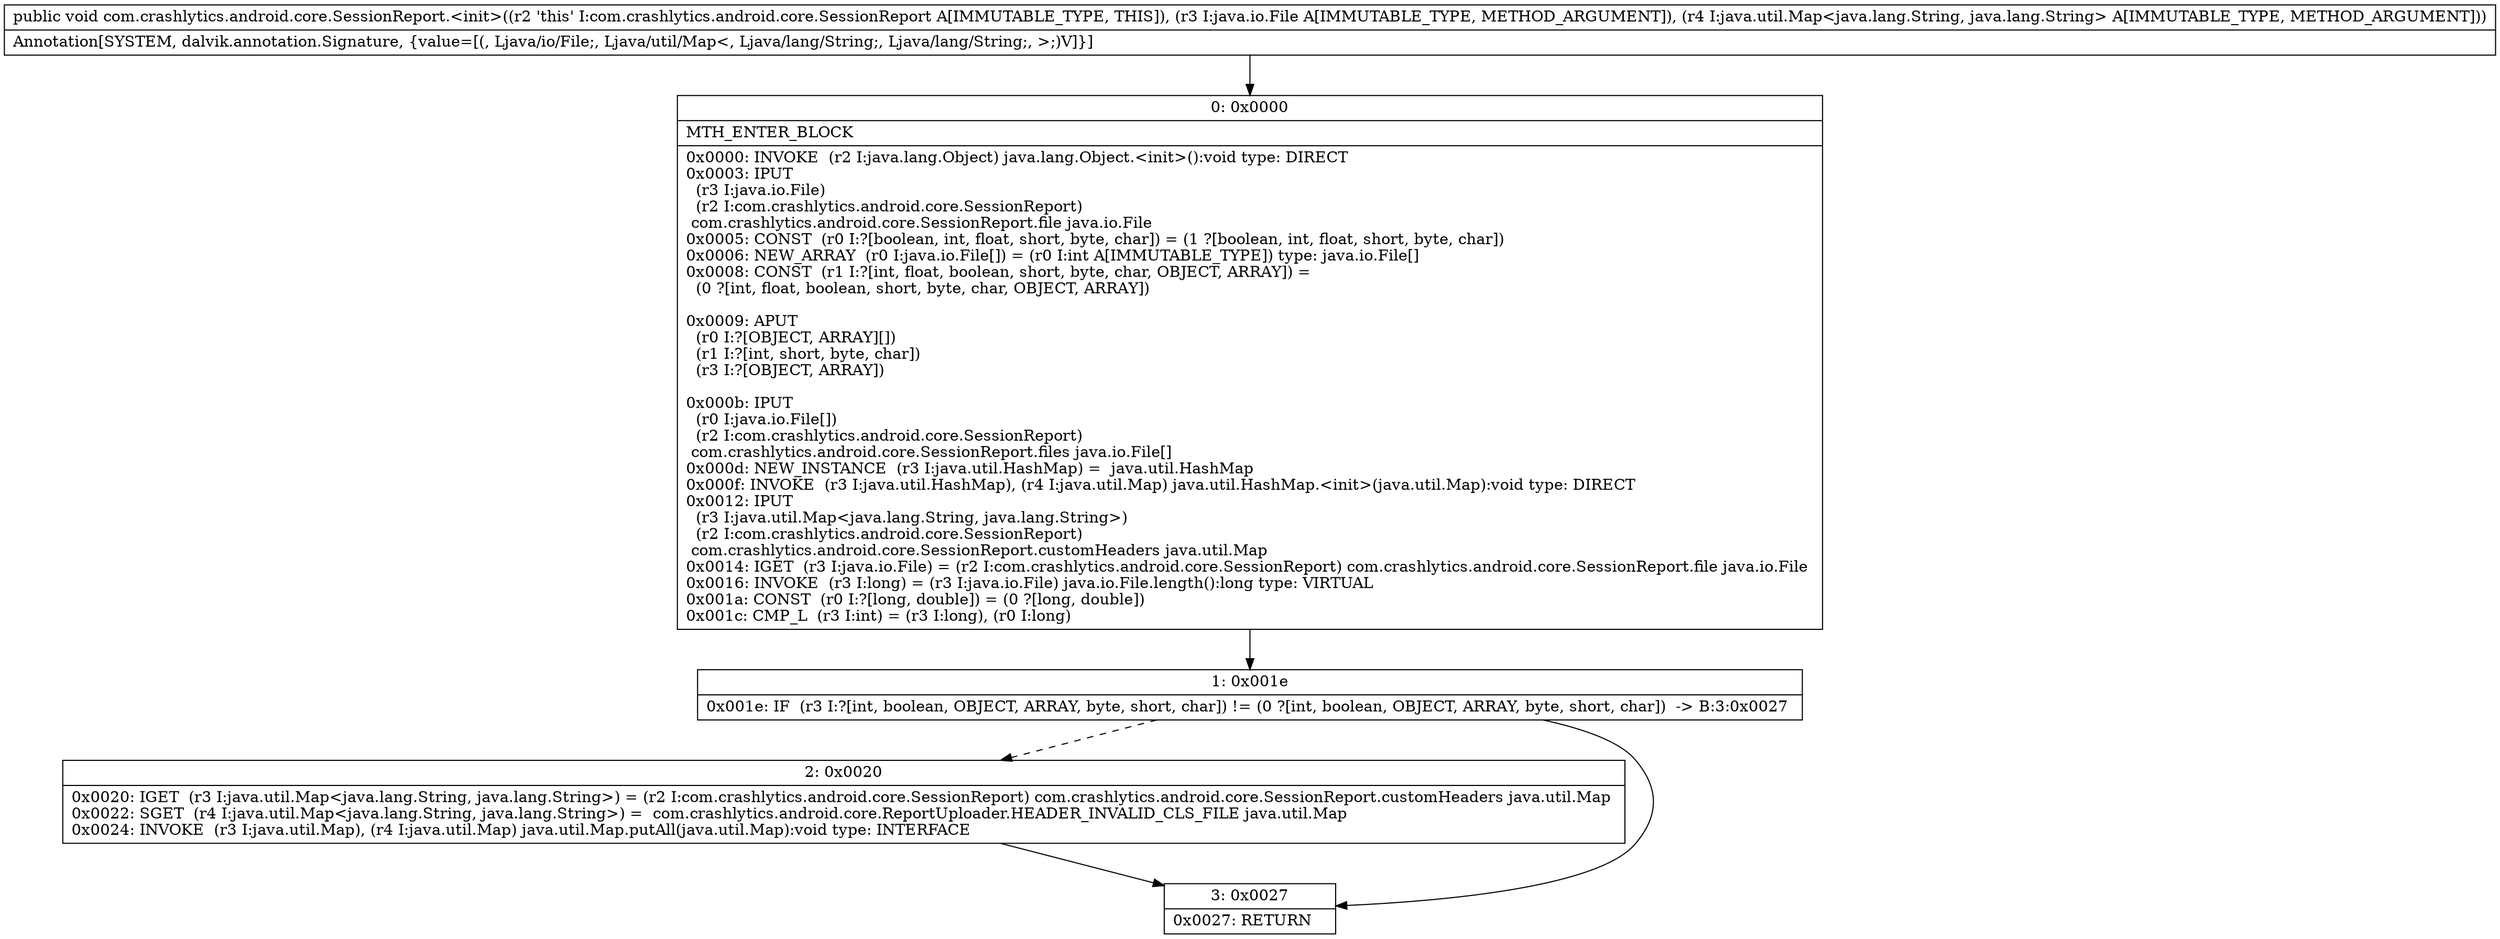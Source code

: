 digraph "CFG forcom.crashlytics.android.core.SessionReport.\<init\>(Ljava\/io\/File;Ljava\/util\/Map;)V" {
Node_0 [shape=record,label="{0\:\ 0x0000|MTH_ENTER_BLOCK\l|0x0000: INVOKE  (r2 I:java.lang.Object) java.lang.Object.\<init\>():void type: DIRECT \l0x0003: IPUT  \l  (r3 I:java.io.File)\l  (r2 I:com.crashlytics.android.core.SessionReport)\l com.crashlytics.android.core.SessionReport.file java.io.File \l0x0005: CONST  (r0 I:?[boolean, int, float, short, byte, char]) = (1 ?[boolean, int, float, short, byte, char]) \l0x0006: NEW_ARRAY  (r0 I:java.io.File[]) = (r0 I:int A[IMMUTABLE_TYPE]) type: java.io.File[] \l0x0008: CONST  (r1 I:?[int, float, boolean, short, byte, char, OBJECT, ARRAY]) = \l  (0 ?[int, float, boolean, short, byte, char, OBJECT, ARRAY])\l \l0x0009: APUT  \l  (r0 I:?[OBJECT, ARRAY][])\l  (r1 I:?[int, short, byte, char])\l  (r3 I:?[OBJECT, ARRAY])\l \l0x000b: IPUT  \l  (r0 I:java.io.File[])\l  (r2 I:com.crashlytics.android.core.SessionReport)\l com.crashlytics.android.core.SessionReport.files java.io.File[] \l0x000d: NEW_INSTANCE  (r3 I:java.util.HashMap) =  java.util.HashMap \l0x000f: INVOKE  (r3 I:java.util.HashMap), (r4 I:java.util.Map) java.util.HashMap.\<init\>(java.util.Map):void type: DIRECT \l0x0012: IPUT  \l  (r3 I:java.util.Map\<java.lang.String, java.lang.String\>)\l  (r2 I:com.crashlytics.android.core.SessionReport)\l com.crashlytics.android.core.SessionReport.customHeaders java.util.Map \l0x0014: IGET  (r3 I:java.io.File) = (r2 I:com.crashlytics.android.core.SessionReport) com.crashlytics.android.core.SessionReport.file java.io.File \l0x0016: INVOKE  (r3 I:long) = (r3 I:java.io.File) java.io.File.length():long type: VIRTUAL \l0x001a: CONST  (r0 I:?[long, double]) = (0 ?[long, double]) \l0x001c: CMP_L  (r3 I:int) = (r3 I:long), (r0 I:long) \l}"];
Node_1 [shape=record,label="{1\:\ 0x001e|0x001e: IF  (r3 I:?[int, boolean, OBJECT, ARRAY, byte, short, char]) != (0 ?[int, boolean, OBJECT, ARRAY, byte, short, char])  \-\> B:3:0x0027 \l}"];
Node_2 [shape=record,label="{2\:\ 0x0020|0x0020: IGET  (r3 I:java.util.Map\<java.lang.String, java.lang.String\>) = (r2 I:com.crashlytics.android.core.SessionReport) com.crashlytics.android.core.SessionReport.customHeaders java.util.Map \l0x0022: SGET  (r4 I:java.util.Map\<java.lang.String, java.lang.String\>) =  com.crashlytics.android.core.ReportUploader.HEADER_INVALID_CLS_FILE java.util.Map \l0x0024: INVOKE  (r3 I:java.util.Map), (r4 I:java.util.Map) java.util.Map.putAll(java.util.Map):void type: INTERFACE \l}"];
Node_3 [shape=record,label="{3\:\ 0x0027|0x0027: RETURN   \l}"];
MethodNode[shape=record,label="{public void com.crashlytics.android.core.SessionReport.\<init\>((r2 'this' I:com.crashlytics.android.core.SessionReport A[IMMUTABLE_TYPE, THIS]), (r3 I:java.io.File A[IMMUTABLE_TYPE, METHOD_ARGUMENT]), (r4 I:java.util.Map\<java.lang.String, java.lang.String\> A[IMMUTABLE_TYPE, METHOD_ARGUMENT]))  | Annotation[SYSTEM, dalvik.annotation.Signature, \{value=[(, Ljava\/io\/File;, Ljava\/util\/Map\<, Ljava\/lang\/String;, Ljava\/lang\/String;, \>;)V]\}]\l}"];
MethodNode -> Node_0;
Node_0 -> Node_1;
Node_1 -> Node_2[style=dashed];
Node_1 -> Node_3;
Node_2 -> Node_3;
}

